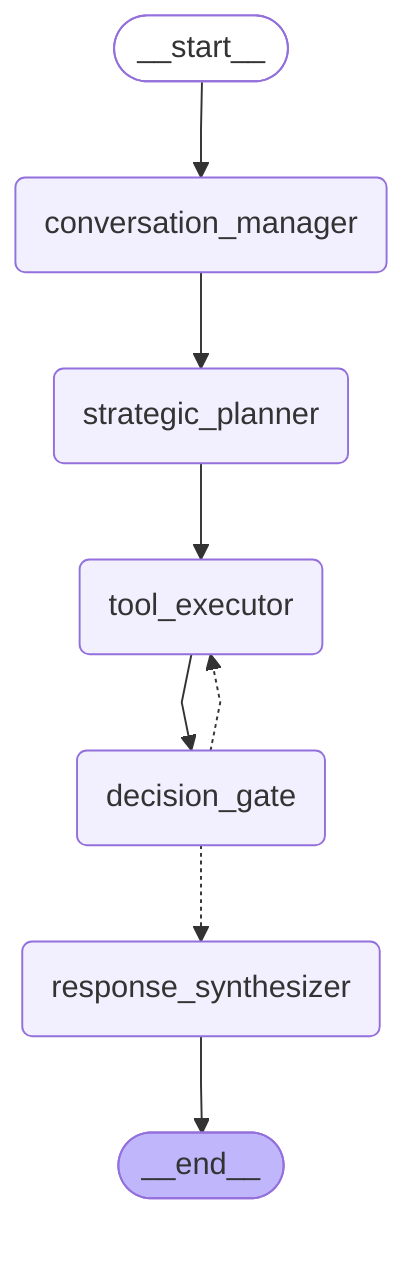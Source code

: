 ---
config:
  flowchart:
    curve: linear
---
graph TD;
	__start__([<p>__start__</p>]):::first
	conversation_manager(conversation_manager)
	strategic_planner(strategic_planner)
	tool_executor(tool_executor)
	decision_gate(decision_gate)
	response_synthesizer(response_synthesizer)
	__end__([<p>__end__</p>]):::last
	__start__ --> conversation_manager;
	conversation_manager --> strategic_planner;
	decision_gate -.-> response_synthesizer;
	decision_gate -.-> tool_executor;
	strategic_planner --> tool_executor;
	tool_executor --> decision_gate;
	response_synthesizer --> __end__;
	classDef default fill:#f2f0ff,line-height:1.2
	classDef first fill-opacity:0
	classDef last fill:#bfb6fc